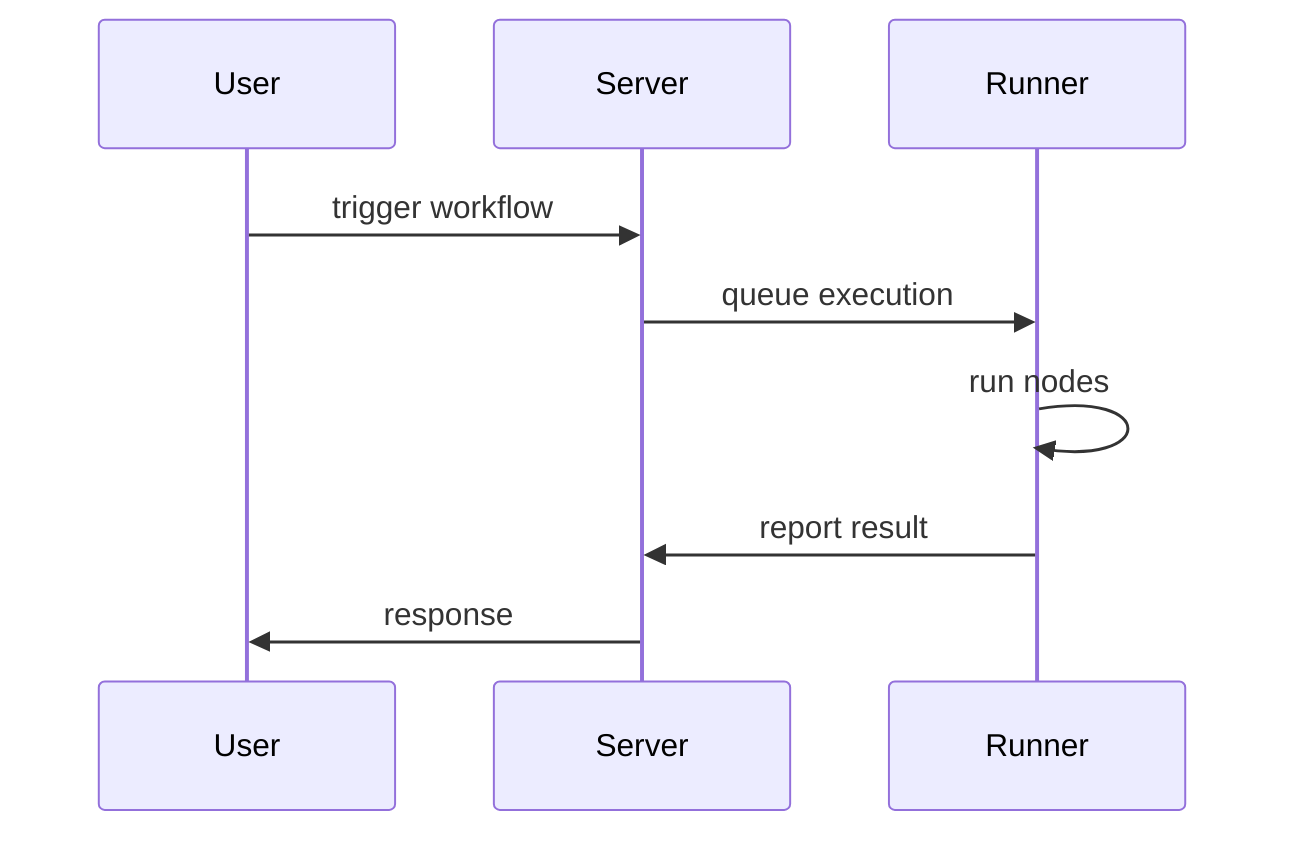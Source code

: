 sequenceDiagram
    participant U as User
    participant S as Server
    participant R as Runner
    U->>S: trigger workflow
    S->>R: queue execution
    R->>R: run nodes
    R->>S: report result
    S->>U: response